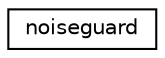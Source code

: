 digraph "Graphical Class Hierarchy"
{
  edge [fontname="Helvetica",fontsize="10",labelfontname="Helvetica",labelfontsize="10"];
  node [fontname="Helvetica",fontsize="10",shape=record];
  rankdir="LR";
  Node1 [label="noiseguard",height=0.2,width=0.4,color="black", fillcolor="white", style="filled",URL="$structnoiseguard.html"];
}
